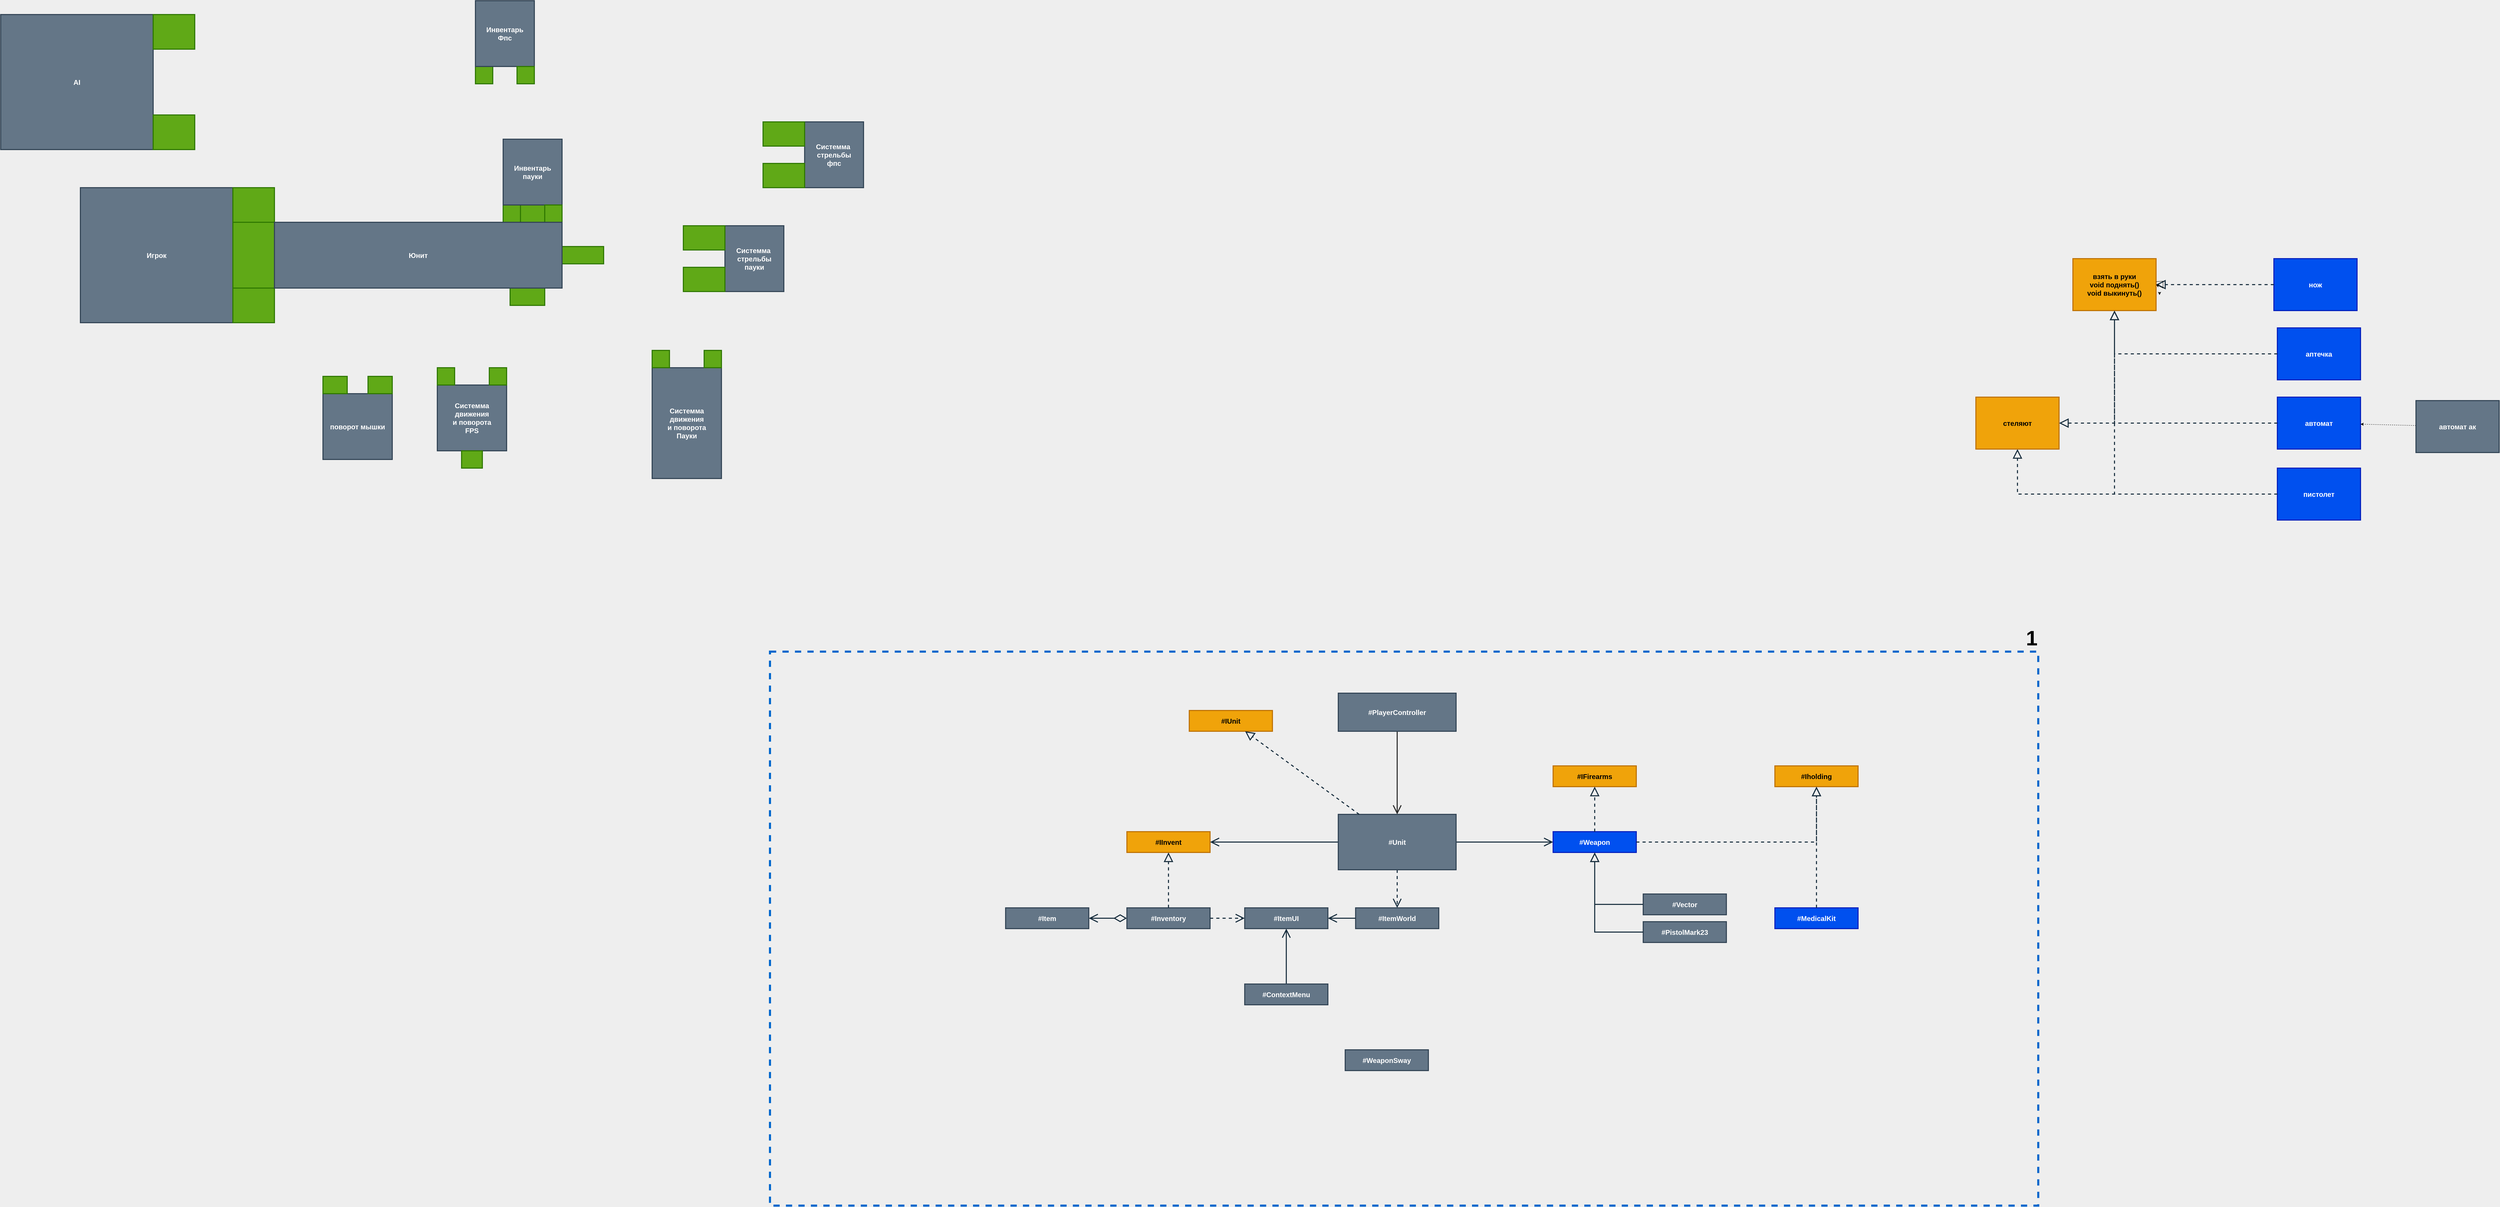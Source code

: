 <mxfile>
    <diagram id="ibS7eCjib6eHtX2cWQgF" name="Страница 1">
        <mxGraphModel dx="12065" dy="5480" grid="1" gridSize="10" guides="1" tooltips="1" connect="1" arrows="1" fold="1" page="0" pageScale="1" pageWidth="827" pageHeight="1169" background="#EEEEEE" math="0" shadow="0">
            <root>
                <mxCell id="0"/>
                <mxCell id="1" parent="0"/>
                <mxCell id="154" value="#IFirearms" style="whiteSpace=wrap;fillColor=#f0a30a;labelBackgroundColor=none;strokeWidth=3;strokeColor=#BD7000;fontSize=20;fontStyle=1;fontColor=#000000;rounded=0;" parent="1" vertex="1">
                    <mxGeometry x="-3920" y="-1460" width="240" height="60" as="geometry"/>
                </mxCell>
                <mxCell id="377" style="edgeStyle=none;html=1;strokeColor=#2B2B2B;strokeWidth=3;endSize=20;startSize=30;endArrow=open;endFill=0;rounded=0;" parent="1" source="155" target="376" edge="1">
                    <mxGeometry relative="1" as="geometry">
                        <mxPoint x="-4360" y="-1350" as="targetPoint"/>
                    </mxGeometry>
                </mxCell>
                <mxCell id="155" value="#PlayerController" style="whiteSpace=wrap;fillColor=#647687;labelBackgroundColor=none;strokeWidth=3;strokeColor=#314354;fontSize=20;fontStyle=1;fontColor=#ffffff;rounded=0;" parent="1" vertex="1">
                    <mxGeometry x="-4540" y="-1670" width="340" height="110" as="geometry"/>
                </mxCell>
                <mxCell id="156" style="rounded=0;orthogonalLoop=1;jettySize=auto;html=1;fontColor=#1A1A1A;startArrow=none;startFill=0;endArrow=open;endFill=0;startSize=30;endSize=20;targetPerimeterSpacing=0;strokeColor=#182E3E;strokeWidth=3;" parent="1" source="376" target="161" edge="1">
                    <mxGeometry relative="1" as="geometry">
                        <mxPoint x="-4180" y="-1240" as="sourcePoint"/>
                        <mxPoint x="-4040" y="-1330" as="targetPoint"/>
                    </mxGeometry>
                </mxCell>
                <mxCell id="161" value="#Weapon" style="whiteSpace=wrap;fillColor=#0050ef;labelBackgroundColor=none;strokeWidth=3;strokeColor=#001DBC;fontSize=20;fontStyle=1;fontColor=#ffffff;rounded=0;" parent="1" vertex="1">
                    <mxGeometry x="-3920" y="-1270" width="240" height="60" as="geometry"/>
                </mxCell>
                <mxCell id="163" style="rounded=0;orthogonalLoop=1;jettySize=auto;html=1;fontColor=#1A1A1A;startArrow=none;startFill=0;endArrow=block;endFill=0;startSize=30;endSize=20;strokeColor=#182E3E;strokeWidth=3;edgeStyle=orthogonalEdgeStyle;dashed=1;sourcePerimeterSpacing=0;" parent="1" source="161" target="154" edge="1">
                    <mxGeometry relative="1" as="geometry">
                        <mxPoint x="-1585" y="-2180" as="sourcePoint"/>
                        <mxPoint x="-1230" y="-1640.0" as="targetPoint"/>
                    </mxGeometry>
                </mxCell>
                <mxCell id="252" value="&lt;font color=&quot;#000000&quot;&gt;1&lt;/font&gt;" style="rounded=0;whiteSpace=wrap;html=1;fontSize=60;fillColor=none;dashed=1;strokeWidth=6;align=right;horizontal=1;verticalAlign=bottom;fontStyle=1;labelPosition=center;verticalLabelPosition=top;imageAspect=1;editable=1;movable=1;backgroundOutline=0;strokeColor=#0066CC;connectable=0;allowArrows=0;snapToPoint=0;perimeter=rectanglePerimeter;fixDash=0;autosize=0;container=1;dropTarget=0;collapsible=0;recursiveResize=1;absoluteArcSize=0;noLabel=0;portConstraintRotation=0;comic=0;moveCells=0;rotatable=0;pointerEvents=0;" parent="1" vertex="1">
                    <mxGeometry x="-6180" y="-1790" width="3660" height="1600" as="geometry"/>
                </mxCell>
                <mxCell id="318" style="rounded=0;orthogonalLoop=1;jettySize=auto;html=1;fontColor=#1A1A1A;startArrow=diamondThin;startFill=0;endArrow=open;endFill=0;startSize=30;endSize=20;targetPerimeterSpacing=0;strokeColor=#182E3E;strokeWidth=3;" parent="1" source="353" target="357" edge="1">
                    <mxGeometry relative="1" as="geometry">
                        <mxPoint x="-5390" y="-1170" as="sourcePoint"/>
                        <mxPoint x="-5117" y="-1210" as="targetPoint"/>
                    </mxGeometry>
                </mxCell>
                <mxCell id="319" value="#Iholding" style="whiteSpace=wrap;fillColor=#f0a30a;labelBackgroundColor=none;strokeWidth=3;strokeColor=#BD7000;fontSize=20;fontStyle=1;fontColor=#000000;rounded=0;" parent="1" vertex="1">
                    <mxGeometry x="-3280" y="-1460" width="240" height="60" as="geometry"/>
                </mxCell>
                <mxCell id="321" value="#MedicalKit" style="whiteSpace=wrap;fillColor=#0050ef;labelBackgroundColor=none;strokeWidth=3;strokeColor=#001DBC;fontSize=20;fontStyle=1;fontColor=#ffffff;rounded=0;" parent="1" vertex="1">
                    <mxGeometry x="-3280" y="-1050" width="240" height="60" as="geometry"/>
                </mxCell>
                <mxCell id="322" style="rounded=0;orthogonalLoop=1;jettySize=auto;html=1;fontColor=#1A1A1A;startArrow=none;startFill=0;endArrow=block;endFill=0;startSize=30;endSize=20;strokeColor=#182E3E;strokeWidth=3;edgeStyle=orthogonalEdgeStyle;dashed=1;sourcePerimeterSpacing=0;" parent="1" source="321" target="319" edge="1">
                    <mxGeometry relative="1" as="geometry">
                        <mxPoint x="-3710" y="-1080" as="sourcePoint"/>
                        <mxPoint x="-3710" y="-1200" as="targetPoint"/>
                    </mxGeometry>
                </mxCell>
                <mxCell id="323" value="#WeaponSway" style="whiteSpace=wrap;fillColor=#647687;labelBackgroundColor=none;strokeWidth=3;strokeColor=#314354;fontSize=20;fontStyle=1;fontColor=#ffffff;rounded=0;" parent="1" vertex="1">
                    <mxGeometry x="-4520" y="-640" width="240" height="60" as="geometry"/>
                </mxCell>
                <mxCell id="335" value="взять в руки&#10;void поднять()&#10;void выкинуть()" style="whiteSpace=wrap;fillColor=#f0a30a;labelBackgroundColor=none;strokeWidth=3;strokeColor=#BD7000;fontSize=20;fontStyle=1;fontColor=#000000;rounded=0;" parent="1" vertex="1">
                    <mxGeometry x="-2420" y="-2925" width="240" height="150" as="geometry"/>
                </mxCell>
                <mxCell id="336" value="нож" style="whiteSpace=wrap;fillColor=#0050ef;labelBackgroundColor=none;strokeWidth=3;strokeColor=#001DBC;fontSize=20;fontStyle=1;fontColor=#ffffff;rounded=0;" parent="1" vertex="1">
                    <mxGeometry x="-1840" y="-2925" width="240" height="150" as="geometry"/>
                </mxCell>
                <mxCell id="337" value="аптечка" style="whiteSpace=wrap;fillColor=#0050ef;labelBackgroundColor=none;strokeWidth=3;strokeColor=#001DBC;fontSize=20;fontStyle=1;fontColor=#ffffff;rounded=0;" parent="1" vertex="1">
                    <mxGeometry x="-1830" y="-2725" width="240" height="150" as="geometry"/>
                </mxCell>
                <mxCell id="338" value="автомат" style="whiteSpace=wrap;fillColor=#0050ef;labelBackgroundColor=none;strokeWidth=3;strokeColor=#001DBC;fontSize=20;fontStyle=1;fontColor=#ffffff;rounded=0;" parent="1" vertex="1">
                    <mxGeometry x="-1830" y="-2525" width="240" height="150" as="geometry"/>
                </mxCell>
                <mxCell id="339" style="rounded=0;orthogonalLoop=1;jettySize=auto;html=1;fontColor=#1A1A1A;startArrow=none;startFill=0;endArrow=block;endFill=0;startSize=30;endSize=20;strokeColor=#182E3E;strokeWidth=3;edgeStyle=orthogonalEdgeStyle;sourcePerimeterSpacing=0;dashed=1;" parent="1" source="336" target="335" edge="1">
                    <mxGeometry relative="1" as="geometry">
                        <mxPoint x="-1860" y="-2695" as="sourcePoint"/>
                        <mxPoint x="-2170" y="-2695" as="targetPoint"/>
                    </mxGeometry>
                </mxCell>
                <mxCell id="340" style="rounded=0;orthogonalLoop=1;jettySize=auto;html=1;fontColor=#1A1A1A;startArrow=none;startFill=0;endArrow=block;endFill=0;startSize=30;endSize=20;strokeColor=#182E3E;strokeWidth=3;edgeStyle=orthogonalEdgeStyle;sourcePerimeterSpacing=0;dashed=1;" parent="1" source="337" target="335" edge="1">
                    <mxGeometry relative="1" as="geometry">
                        <mxPoint x="-1870" y="-2830" as="sourcePoint"/>
                        <mxPoint x="-2170" y="-2820" as="targetPoint"/>
                    </mxGeometry>
                </mxCell>
                <mxCell id="341" style="edgeStyle=none;html=1;entryX=1;entryY=0.5;entryDx=0;entryDy=0;rounded=0;" parent="1" source="335" target="335" edge="1">
                    <mxGeometry relative="1" as="geometry"/>
                </mxCell>
                <mxCell id="342" style="edgeStyle=none;html=1;entryX=1;entryY=0.5;entryDx=0;entryDy=0;rounded=0;" parent="1" edge="1">
                    <mxGeometry relative="1" as="geometry">
                        <mxPoint x="-2170" y="-2828.571" as="sourcePoint"/>
                        <mxPoint x="-2170" y="-2820" as="targetPoint"/>
                    </mxGeometry>
                </mxCell>
                <mxCell id="343" style="rounded=0;orthogonalLoop=1;jettySize=auto;html=1;fontColor=#1A1A1A;startArrow=none;startFill=0;endArrow=block;endFill=0;startSize=30;endSize=20;strokeColor=#182E3E;strokeWidth=3;edgeStyle=orthogonalEdgeStyle;sourcePerimeterSpacing=0;dashed=1;" parent="1" source="338" target="335" edge="1">
                    <mxGeometry relative="1" as="geometry">
                        <mxPoint x="-1860" y="-2650" as="sourcePoint"/>
                        <mxPoint x="-2160" y="-2810" as="targetPoint"/>
                    </mxGeometry>
                </mxCell>
                <mxCell id="345" style="edgeStyle=none;html=1;dashed=1;rounded=0;" parent="1" source="344" target="338" edge="1">
                    <mxGeometry relative="1" as="geometry"/>
                </mxCell>
                <mxCell id="344" value="автомат ак" style="whiteSpace=wrap;fillColor=#647687;labelBackgroundColor=none;strokeWidth=3;strokeColor=#314354;fontSize=20;fontStyle=1;fontColor=#ffffff;rounded=0;" parent="1" vertex="1">
                    <mxGeometry x="-1430" y="-2515" width="240" height="150" as="geometry"/>
                </mxCell>
                <mxCell id="346" value="пистолет" style="whiteSpace=wrap;fillColor=#0050ef;labelBackgroundColor=none;strokeWidth=3;strokeColor=#001DBC;fontSize=20;fontStyle=1;fontColor=#ffffff;rounded=0;" parent="1" vertex="1">
                    <mxGeometry x="-1830" y="-2320" width="240" height="150" as="geometry"/>
                </mxCell>
                <mxCell id="347" style="rounded=0;orthogonalLoop=1;jettySize=auto;html=1;fontColor=#1A1A1A;startArrow=none;startFill=0;endArrow=block;endFill=0;startSize=30;endSize=20;strokeColor=#182E3E;strokeWidth=3;edgeStyle=orthogonalEdgeStyle;sourcePerimeterSpacing=0;dashed=1;" parent="1" source="346" target="348" edge="1">
                    <mxGeometry relative="1" as="geometry">
                        <mxPoint x="-1830" y="-2440" as="sourcePoint"/>
                        <mxPoint x="-2290.0" y="-2765" as="targetPoint"/>
                    </mxGeometry>
                </mxCell>
                <mxCell id="348" value="стеляют" style="whiteSpace=wrap;fillColor=#f0a30a;labelBackgroundColor=none;strokeWidth=3;strokeColor=#BD7000;fontSize=20;fontStyle=1;fontColor=#000000;rounded=0;" parent="1" vertex="1">
                    <mxGeometry x="-2700" y="-2525" width="240" height="150" as="geometry"/>
                </mxCell>
                <mxCell id="349" style="rounded=0;orthogonalLoop=1;jettySize=auto;html=1;fontColor=#1A1A1A;startArrow=none;startFill=0;endArrow=block;endFill=0;startSize=30;endSize=20;strokeColor=#182E3E;strokeWidth=3;edgeStyle=orthogonalEdgeStyle;sourcePerimeterSpacing=0;dashed=1;" parent="1" source="338" target="348" edge="1">
                    <mxGeometry relative="1" as="geometry">
                        <mxPoint x="-1820" y="-2440" as="sourcePoint"/>
                        <mxPoint x="-2290.0" y="-2765" as="targetPoint"/>
                    </mxGeometry>
                </mxCell>
                <mxCell id="351" style="rounded=0;orthogonalLoop=1;jettySize=auto;html=1;fontColor=#1A1A1A;startArrow=none;startFill=0;endArrow=block;endFill=0;startSize=30;endSize=20;strokeColor=#182E3E;strokeWidth=3;edgeStyle=orthogonalEdgeStyle;sourcePerimeterSpacing=0;dashed=1;" parent="1" source="346" target="335" edge="1">
                    <mxGeometry relative="1" as="geometry">
                        <mxPoint x="-1820" y="-2235" as="sourcePoint"/>
                        <mxPoint x="-2440.0" y="-2325" as="targetPoint"/>
                    </mxGeometry>
                </mxCell>
                <mxCell id="352" style="rounded=0;orthogonalLoop=1;jettySize=auto;html=1;fontColor=#1A1A1A;startArrow=none;startFill=0;endArrow=block;endFill=0;startSize=30;endSize=20;strokeColor=#182E3E;strokeWidth=3;edgeStyle=orthogonalEdgeStyle;dashed=1;sourcePerimeterSpacing=0;" parent="1" source="161" target="319" edge="1">
                    <mxGeometry relative="1" as="geometry">
                        <mxPoint x="-3450" y="-1100" as="sourcePoint"/>
                        <mxPoint x="-3450" y="-1200" as="targetPoint"/>
                    </mxGeometry>
                </mxCell>
                <mxCell id="353" value="#Inventory" style="whiteSpace=wrap;fillColor=#647687;labelBackgroundColor=none;strokeWidth=3;strokeColor=#314354;fontSize=20;fontStyle=1;fontColor=#ffffff;rounded=0;" parent="1" vertex="1">
                    <mxGeometry x="-5150" y="-1050" width="240" height="60" as="geometry"/>
                </mxCell>
                <mxCell id="354" value="#ItemUI" style="whiteSpace=wrap;fillColor=#647687;labelBackgroundColor=none;strokeWidth=3;strokeColor=#314354;fontSize=20;fontStyle=1;fontColor=#ffffff;rounded=0;" parent="1" vertex="1">
                    <mxGeometry x="-4810" y="-1050" width="240" height="60" as="geometry"/>
                </mxCell>
                <mxCell id="355" value="#ItemWorld" style="whiteSpace=wrap;fillColor=#647687;labelBackgroundColor=none;strokeWidth=3;strokeColor=#314354;fontSize=20;fontStyle=1;fontColor=#ffffff;rounded=0;" parent="1" vertex="1">
                    <mxGeometry x="-4490" y="-1050" width="240" height="60" as="geometry"/>
                </mxCell>
                <mxCell id="357" value="#Item" style="whiteSpace=wrap;fillColor=#647687;labelBackgroundColor=none;strokeWidth=3;strokeColor=#314354;fontSize=20;fontStyle=1;fontColor=#ffffff;rounded=0;" parent="1" vertex="1">
                    <mxGeometry x="-5500" y="-1050" width="240" height="60" as="geometry"/>
                </mxCell>
                <mxCell id="358" style="rounded=0;orthogonalLoop=1;jettySize=auto;html=1;fontColor=#1A1A1A;startArrow=none;startFill=0;endArrow=open;endFill=0;startSize=30;endSize=20;targetPerimeterSpacing=0;strokeColor=#182E3E;strokeWidth=3;dashed=1;" parent="1" source="353" target="354" edge="1">
                    <mxGeometry relative="1" as="geometry">
                        <mxPoint x="-4870" y="-1060" as="sourcePoint"/>
                        <mxPoint x="-4870" y="-1210" as="targetPoint"/>
                    </mxGeometry>
                </mxCell>
                <mxCell id="359" style="rounded=0;orthogonalLoop=1;jettySize=auto;html=1;fontColor=#1A1A1A;startArrow=none;startFill=0;endArrow=open;endFill=0;startSize=30;endSize=20;targetPerimeterSpacing=0;strokeColor=#182E3E;strokeWidth=3;dashed=1;" parent="1" source="376" target="355" edge="1">
                    <mxGeometry relative="1" as="geometry">
                        <mxPoint x="-4370" y="-1230" as="sourcePoint"/>
                        <mxPoint x="-4611.429" y="-1550" as="targetPoint"/>
                    </mxGeometry>
                </mxCell>
                <mxCell id="362" style="rounded=0;orthogonalLoop=1;jettySize=auto;html=1;fontColor=#1A1A1A;startArrow=none;startFill=0;endArrow=open;endFill=0;startSize=30;endSize=20;targetPerimeterSpacing=0;strokeColor=#182E3E;strokeWidth=3;" parent="1" source="355" target="354" edge="1">
                    <mxGeometry relative="1" as="geometry">
                        <mxPoint x="-4480" y="-1230" as="sourcePoint"/>
                        <mxPoint x="-4760" y="-1230" as="targetPoint"/>
                    </mxGeometry>
                </mxCell>
                <mxCell id="363" value="#Vector" style="whiteSpace=wrap;fillColor=#647687;labelBackgroundColor=none;strokeWidth=3;strokeColor=#314354;fontSize=20;fontStyle=1;fontColor=#ffffff;rounded=0;" parent="1" vertex="1">
                    <mxGeometry x="-3660" y="-1090" width="240" height="60" as="geometry"/>
                </mxCell>
                <mxCell id="364" style="rounded=0;orthogonalLoop=1;jettySize=auto;html=1;fontColor=#1A1A1A;startArrow=none;startFill=0;endArrow=block;endFill=0;startSize=30;endSize=20;strokeColor=#182E3E;strokeWidth=3;edgeStyle=orthogonalEdgeStyle;sourcePerimeterSpacing=0;" parent="1" source="363" target="161" edge="1">
                    <mxGeometry relative="1" as="geometry">
                        <mxPoint x="-3400" y="-780" as="sourcePoint"/>
                        <mxPoint x="-3670" y="-970" as="targetPoint"/>
                    </mxGeometry>
                </mxCell>
                <mxCell id="365" value="#PistolMark23" style="whiteSpace=wrap;fillColor=#647687;labelBackgroundColor=none;strokeWidth=3;strokeColor=#314354;fontSize=20;fontStyle=1;fontColor=#ffffff;rounded=0;" parent="1" vertex="1">
                    <mxGeometry x="-3660" y="-1010" width="240" height="60" as="geometry"/>
                </mxCell>
                <mxCell id="366" style="rounded=0;orthogonalLoop=1;jettySize=auto;html=1;fontColor=#1A1A1A;startArrow=none;startFill=0;endArrow=block;endFill=0;startSize=30;endSize=20;strokeColor=#182E3E;strokeWidth=3;edgeStyle=orthogonalEdgeStyle;sourcePerimeterSpacing=0;" parent="1" source="365" target="161" edge="1">
                    <mxGeometry relative="1" as="geometry">
                        <mxPoint x="-3300" y="-870" as="sourcePoint"/>
                        <mxPoint x="-3460" y="-1010" as="targetPoint"/>
                    </mxGeometry>
                </mxCell>
                <mxCell id="367" value="#IInvent" style="whiteSpace=wrap;fillColor=#f0a30a;labelBackgroundColor=none;strokeWidth=3;strokeColor=#BD7000;fontSize=20;fontStyle=1;fontColor=#000000;rounded=0;" parent="1" vertex="1">
                    <mxGeometry x="-5150" y="-1270" width="240" height="60" as="geometry"/>
                </mxCell>
                <mxCell id="368" style="rounded=0;orthogonalLoop=1;jettySize=auto;html=1;fontColor=#1A1A1A;startArrow=none;startFill=0;endArrow=open;endFill=0;startSize=30;endSize=20;targetPerimeterSpacing=0;strokeColor=#182E3E;strokeWidth=3;" parent="1" source="376" target="367" edge="1">
                    <mxGeometry relative="1" as="geometry">
                        <mxPoint x="-4580" y="-1250" as="sourcePoint"/>
                        <mxPoint x="-4670" y="-1380" as="targetPoint"/>
                    </mxGeometry>
                </mxCell>
                <mxCell id="369" style="rounded=0;orthogonalLoop=1;jettySize=auto;html=1;fontColor=#1A1A1A;startArrow=none;startFill=0;endArrow=block;endFill=0;startSize=30;endSize=20;strokeColor=#182E3E;strokeWidth=3;edgeStyle=orthogonalEdgeStyle;dashed=1;sourcePerimeterSpacing=0;" parent="1" source="353" target="367" edge="1">
                    <mxGeometry relative="1" as="geometry">
                        <mxPoint x="-4090" y="-895" as="sourcePoint"/>
                        <mxPoint x="-4360" y="-1085" as="targetPoint"/>
                    </mxGeometry>
                </mxCell>
                <mxCell id="371" style="rounded=0;orthogonalLoop=1;jettySize=auto;html=1;fontColor=#1A1A1A;startArrow=none;startFill=0;endArrow=open;endFill=0;startSize=30;endSize=20;targetPerimeterSpacing=0;strokeColor=#182E3E;strokeWidth=3;" parent="1" source="372" target="354" edge="1">
                    <mxGeometry relative="1" as="geometry">
                        <mxPoint x="-4530" y="-850" as="sourcePoint"/>
                        <mxPoint x="-4560" y="-1010" as="targetPoint"/>
                    </mxGeometry>
                </mxCell>
                <mxCell id="372" value="#ContextMenu" style="whiteSpace=wrap;fillColor=#647687;labelBackgroundColor=none;strokeWidth=3;strokeColor=#314354;fontSize=20;fontStyle=1;fontColor=#ffffff;rounded=0;" parent="1" vertex="1">
                    <mxGeometry x="-4810" y="-830" width="240" height="60" as="geometry"/>
                </mxCell>
                <mxCell id="376" value="#Unit" style="whiteSpace=wrap;fillColor=#647687;labelBackgroundColor=none;strokeWidth=3;strokeColor=#314354;fontSize=20;fontStyle=1;fontColor=#ffffff;rounded=0;" parent="1" vertex="1">
                    <mxGeometry x="-4540" y="-1320" width="340" height="160" as="geometry"/>
                </mxCell>
                <mxCell id="385" value="Игрок" style="whiteSpace=wrap;fillColor=#647687;labelBackgroundColor=none;strokeWidth=3;strokeColor=#314354;fontSize=20;fontStyle=1;fontColor=#ffffff;rounded=0;" parent="1" vertex="1">
                    <mxGeometry x="-8170" y="-3130" width="440" height="390" as="geometry"/>
                </mxCell>
                <mxCell id="388" value="" style="whiteSpace=wrap;html=1;fontSize=20;fillColor=#60a917;strokeColor=#2D7600;fontColor=#ffffff;labelBackgroundColor=none;strokeWidth=3;fontStyle=1;rounded=0;" parent="1" vertex="1">
                    <mxGeometry x="-7730" y="-2840" width="120" height="100" as="geometry"/>
                </mxCell>
                <mxCell id="389" value="" style="whiteSpace=wrap;html=1;fontSize=20;fillColor=#60a917;strokeColor=#2D7600;fontColor=#ffffff;labelBackgroundColor=none;strokeWidth=3;fontStyle=1;rounded=0;" parent="1" vertex="1">
                    <mxGeometry x="-6780" y="-2960" width="120" height="50" as="geometry"/>
                </mxCell>
                <mxCell id="391" value="" style="whiteSpace=wrap;html=1;fontSize=20;fillColor=#60a917;strokeColor=#2D7600;fontColor=#ffffff;labelBackgroundColor=none;strokeWidth=3;fontStyle=1;rounded=0;" parent="1" vertex="1">
                    <mxGeometry x="-6930" y="-2840" width="100" height="50" as="geometry"/>
                </mxCell>
                <mxCell id="392" value="" style="whiteSpace=wrap;html=1;fontSize=20;fillColor=#60a917;strokeColor=#2D7600;fontColor=#ffffff;labelBackgroundColor=none;strokeWidth=3;fontStyle=1;rounded=0;" parent="1" vertex="1">
                    <mxGeometry x="-7030" y="-3480" width="50" height="50" as="geometry"/>
                </mxCell>
                <mxCell id="397" value="" style="whiteSpace=wrap;html=1;fontSize=20;fillColor=#60a917;strokeColor=#2D7600;fontColor=#ffffff;labelBackgroundColor=none;strokeWidth=3;fontStyle=1;rounded=0;" parent="1" vertex="1">
                    <mxGeometry x="-7730" y="-3130" width="120" height="100" as="geometry"/>
                </mxCell>
                <mxCell id="398" value="Инвентарь&#10;Фпс" style="whiteSpace=wrap;fillColor=#647687;labelBackgroundColor=none;strokeWidth=3;strokeColor=#314354;fontSize=20;fontStyle=1;fontColor=#ffffff;rounded=0;" parent="1" vertex="1">
                    <mxGeometry x="-7030" y="-3670" width="170" height="190" as="geometry"/>
                </mxCell>
                <mxCell id="399" value="AI" style="whiteSpace=wrap;fillColor=#647687;labelBackgroundColor=none;strokeWidth=3;strokeColor=#314354;fontSize=20;fontStyle=1;fontColor=#ffffff;rounded=0;" parent="1" vertex="1">
                    <mxGeometry x="-8400" y="-3630" width="440" height="390" as="geometry"/>
                </mxCell>
                <mxCell id="400" value="" style="whiteSpace=wrap;html=1;fontSize=20;fillColor=#60a917;strokeColor=#2D7600;fontColor=#ffffff;labelBackgroundColor=none;strokeWidth=3;fontStyle=1;rounded=0;" parent="1" vertex="1">
                    <mxGeometry x="-7960" y="-3340" width="120" height="100" as="geometry"/>
                </mxCell>
                <mxCell id="401" value="" style="whiteSpace=wrap;html=1;fontSize=20;fillColor=#60a917;strokeColor=#2D7600;fontColor=#ffffff;labelBackgroundColor=none;strokeWidth=3;fontStyle=1;rounded=0;" parent="1" vertex="1">
                    <mxGeometry x="-7960" y="-3630" width="120" height="100" as="geometry"/>
                </mxCell>
                <mxCell id="402" value="" style="whiteSpace=wrap;html=1;fontSize=20;fillColor=#60a917;strokeColor=#2D7600;fontColor=#ffffff;labelBackgroundColor=none;strokeWidth=3;fontStyle=1;rounded=0;" parent="1" vertex="1">
                    <mxGeometry x="-6910" y="-3480" width="50" height="50" as="geometry"/>
                </mxCell>
                <mxCell id="403" value="" style="whiteSpace=wrap;html=1;fontSize=20;fillColor=#60a917;strokeColor=#2D7600;fontColor=#ffffff;labelBackgroundColor=none;strokeWidth=3;fontStyle=1;rounded=0;" parent="1" vertex="1">
                    <mxGeometry x="-6900" y="-3080" width="70" height="50" as="geometry"/>
                </mxCell>
                <mxCell id="404" value="" style="whiteSpace=wrap;html=1;fontSize=20;fillColor=#60a917;strokeColor=#2D7600;fontColor=#ffffff;labelBackgroundColor=none;strokeWidth=3;fontStyle=1;rounded=0;" parent="1" vertex="1">
                    <mxGeometry x="-6950" y="-3080" width="50" height="50" as="geometry"/>
                </mxCell>
                <mxCell id="405" value="Инвентарь&#10;пауки" style="whiteSpace=wrap;fillColor=#647687;labelBackgroundColor=none;strokeWidth=3;strokeColor=#314354;fontSize=20;fontStyle=1;fontColor=#ffffff;rounded=0;" parent="1" vertex="1">
                    <mxGeometry x="-6950" y="-3270" width="170" height="190" as="geometry"/>
                </mxCell>
                <mxCell id="406" value="" style="whiteSpace=wrap;html=1;fontSize=20;fillColor=#60a917;strokeColor=#2D7600;fontColor=#ffffff;labelBackgroundColor=none;strokeWidth=3;fontStyle=1;rounded=0;" parent="1" vertex="1">
                    <mxGeometry x="-6830" y="-3080" width="50" height="50" as="geometry"/>
                </mxCell>
                <mxCell id="407" value="Системма движения&#10;и поворота&#10;FPS" style="whiteSpace=wrap;fillColor=#647687;labelBackgroundColor=none;strokeWidth=3;strokeColor=#314354;fontSize=20;fontStyle=1;fontColor=#ffffff;rounded=0;" parent="1" vertex="1">
                    <mxGeometry x="-7140" y="-2560" width="200" height="190" as="geometry"/>
                </mxCell>
                <mxCell id="408" value="" style="whiteSpace=wrap;html=1;fontSize=20;fillColor=#60a917;strokeColor=#2D7600;fontColor=#ffffff;labelBackgroundColor=none;strokeWidth=3;fontStyle=1;rounded=0;" parent="1" vertex="1">
                    <mxGeometry x="-6990" y="-2610" width="50" height="50" as="geometry"/>
                </mxCell>
                <mxCell id="409" value="" style="whiteSpace=wrap;html=1;fontSize=20;fillColor=#60a917;strokeColor=#2D7600;fontColor=#ffffff;labelBackgroundColor=none;strokeWidth=3;fontStyle=1;rounded=0;" parent="1" vertex="1">
                    <mxGeometry x="-7140" y="-2610" width="50" height="50" as="geometry"/>
                </mxCell>
                <mxCell id="410" value="Системма движения&#10;и поворота&#10;Пауки" style="whiteSpace=wrap;fillColor=#647687;labelBackgroundColor=none;strokeWidth=3;strokeColor=#314354;fontSize=20;fontStyle=1;fontColor=#ffffff;rounded=0;" parent="1" vertex="1">
                    <mxGeometry x="-6520" y="-2610" width="200" height="320" as="geometry"/>
                </mxCell>
                <mxCell id="411" value="" style="whiteSpace=wrap;html=1;fontSize=20;fillColor=#60a917;strokeColor=#2D7600;fontColor=#ffffff;labelBackgroundColor=none;strokeWidth=3;fontStyle=1;rounded=0;" parent="1" vertex="1">
                    <mxGeometry x="-6370" y="-2660" width="50" height="50" as="geometry"/>
                </mxCell>
                <mxCell id="412" value="" style="whiteSpace=wrap;html=1;fontSize=20;fillColor=#60a917;strokeColor=#2D7600;fontColor=#ffffff;labelBackgroundColor=none;strokeWidth=3;fontStyle=1;rounded=0;" parent="1" vertex="1">
                    <mxGeometry x="-6520" y="-2660" width="50" height="50" as="geometry"/>
                </mxCell>
                <mxCell id="413" value="" style="whiteSpace=wrap;html=1;fontSize=20;fillColor=#60a917;strokeColor=#2D7600;fontColor=#ffffff;labelBackgroundColor=none;strokeWidth=3;fontStyle=1;rounded=0;" parent="1" vertex="1">
                    <mxGeometry x="-7730" y="-3030" width="120" height="190" as="geometry"/>
                </mxCell>
                <mxCell id="418" value="Системма &#10;стрельбы&#10;фпс" style="whiteSpace=wrap;fillColor=#647687;labelBackgroundColor=none;strokeWidth=3;strokeColor=#314354;fontSize=20;fontStyle=1;fontColor=#ffffff;rounded=0;" parent="1" vertex="1">
                    <mxGeometry x="-6080" y="-3320" width="170" height="190" as="geometry"/>
                </mxCell>
                <mxCell id="419" value="" style="whiteSpace=wrap;html=1;fontSize=20;fillColor=#60a917;strokeColor=#2D7600;fontColor=#ffffff;labelBackgroundColor=none;strokeWidth=3;fontStyle=1;rounded=0;" parent="1" vertex="1">
                    <mxGeometry x="-6200" y="-3320" width="120" height="70" as="geometry"/>
                </mxCell>
                <mxCell id="420" value="" style="whiteSpace=wrap;html=1;fontSize=20;fillColor=#60a917;strokeColor=#2D7600;fontColor=#ffffff;labelBackgroundColor=none;strokeWidth=3;fontStyle=1;rounded=0;" parent="1" vertex="1">
                    <mxGeometry x="-6200" y="-3200" width="120" height="70" as="geometry"/>
                </mxCell>
                <mxCell id="422" value="Системма &#10;стрельбы&#10;пауки" style="whiteSpace=wrap;fillColor=#647687;labelBackgroundColor=none;strokeWidth=3;strokeColor=#314354;fontSize=20;fontStyle=1;fontColor=#ffffff;rounded=0;" parent="1" vertex="1">
                    <mxGeometry x="-6310" y="-3020" width="170" height="190" as="geometry"/>
                </mxCell>
                <mxCell id="423" value="" style="whiteSpace=wrap;html=1;fontSize=20;fillColor=#60a917;strokeColor=#2D7600;fontColor=#ffffff;labelBackgroundColor=none;strokeWidth=3;fontStyle=1;rounded=0;" parent="1" vertex="1">
                    <mxGeometry x="-6430" y="-3020" width="120" height="70" as="geometry"/>
                </mxCell>
                <mxCell id="424" value="" style="whiteSpace=wrap;html=1;fontSize=20;fillColor=#60a917;strokeColor=#2D7600;fontColor=#ffffff;labelBackgroundColor=none;strokeWidth=3;fontStyle=1;rounded=0;" parent="1" vertex="1">
                    <mxGeometry x="-6430" y="-2900" width="120" height="70" as="geometry"/>
                </mxCell>
                <mxCell id="425" value="" style="whiteSpace=wrap;html=1;fontSize=20;fillColor=#60a917;strokeColor=#2D7600;fontColor=#ffffff;labelBackgroundColor=none;strokeWidth=3;fontStyle=1;rounded=0;" parent="1" vertex="1">
                    <mxGeometry x="-7070" y="-2370" width="60" height="50" as="geometry"/>
                </mxCell>
                <mxCell id="426" value="поворот мышки" style="whiteSpace=wrap;fillColor=#647687;labelBackgroundColor=none;strokeWidth=3;strokeColor=#314354;fontSize=20;fontStyle=1;fontColor=#ffffff;rounded=0;" parent="1" vertex="1">
                    <mxGeometry x="-7470" y="-2535" width="200" height="190" as="geometry"/>
                </mxCell>
                <mxCell id="427" value="" style="whiteSpace=wrap;html=1;fontSize=20;fillColor=#60a917;strokeColor=#2D7600;fontColor=#ffffff;labelBackgroundColor=none;strokeWidth=3;fontStyle=1;rounded=0;" parent="1" vertex="1">
                    <mxGeometry x="-7340" y="-2585" width="70" height="50" as="geometry"/>
                </mxCell>
                <mxCell id="428" value="" style="whiteSpace=wrap;html=1;fontSize=20;fillColor=#60a917;strokeColor=#2D7600;fontColor=#ffffff;labelBackgroundColor=none;strokeWidth=3;fontStyle=1;rounded=0;" parent="1" vertex="1">
                    <mxGeometry x="-7470" y="-2585" width="70" height="50" as="geometry"/>
                </mxCell>
                <mxCell id="384" value="Юнит" style="whiteSpace=wrap;fillColor=#647687;labelBackgroundColor=none;strokeWidth=3;strokeColor=#314354;fontSize=20;fontStyle=1;fontColor=#ffffff;rounded=0;" parent="1" vertex="1">
                    <mxGeometry x="-7610" y="-3030" width="830" height="190" as="geometry"/>
                </mxCell>
                <mxCell id="434" value="Системма движения&#10;и поворота&#10;Пауки" style="whiteSpace=wrap;fillColor=#647687;labelBackgroundColor=none;strokeWidth=3;strokeColor=#314354;fontSize=20;fontStyle=1;fontColor=#ffffff;rounded=0;" parent="1" vertex="1">
                    <mxGeometry x="-6520" y="-2610" width="200" height="320" as="geometry"/>
                </mxCell>
                <mxCell id="435" value="" style="whiteSpace=wrap;html=1;fontSize=20;fillColor=#60a917;strokeColor=#2D7600;fontColor=#ffffff;labelBackgroundColor=none;strokeWidth=3;fontStyle=1;rounded=0;" parent="1" vertex="1">
                    <mxGeometry x="-6370" y="-2660" width="50" height="50" as="geometry"/>
                </mxCell>
                <mxCell id="436" value="" style="whiteSpace=wrap;html=1;fontSize=20;fillColor=#60a917;strokeColor=#2D7600;fontColor=#ffffff;labelBackgroundColor=none;strokeWidth=3;fontStyle=1;rounded=0;" parent="1" vertex="1">
                    <mxGeometry x="-6520" y="-2660" width="50" height="50" as="geometry"/>
                </mxCell>
                <mxCell id="437" value="#IUnit" style="whiteSpace=wrap;fillColor=#f0a30a;labelBackgroundColor=none;strokeWidth=3;strokeColor=#BD7000;fontSize=20;fontStyle=1;fontColor=#000000;rounded=0;" vertex="1" parent="1">
                    <mxGeometry x="-4970" y="-1620" width="240" height="60" as="geometry"/>
                </mxCell>
                <mxCell id="438" style="rounded=0;orthogonalLoop=1;jettySize=auto;html=1;fontColor=#1A1A1A;startArrow=none;startFill=0;endArrow=block;endFill=0;startSize=30;endSize=20;strokeColor=#182E3E;strokeWidth=3;dashed=1;sourcePerimeterSpacing=0;" edge="1" parent="1" source="376" target="437">
                    <mxGeometry relative="1" as="geometry">
                        <mxPoint x="-4570" y="-1365" as="sourcePoint"/>
                        <mxPoint x="-4570" y="-1515" as="targetPoint"/>
                    </mxGeometry>
                </mxCell>
            </root>
        </mxGraphModel>
    </diagram>
</mxfile>